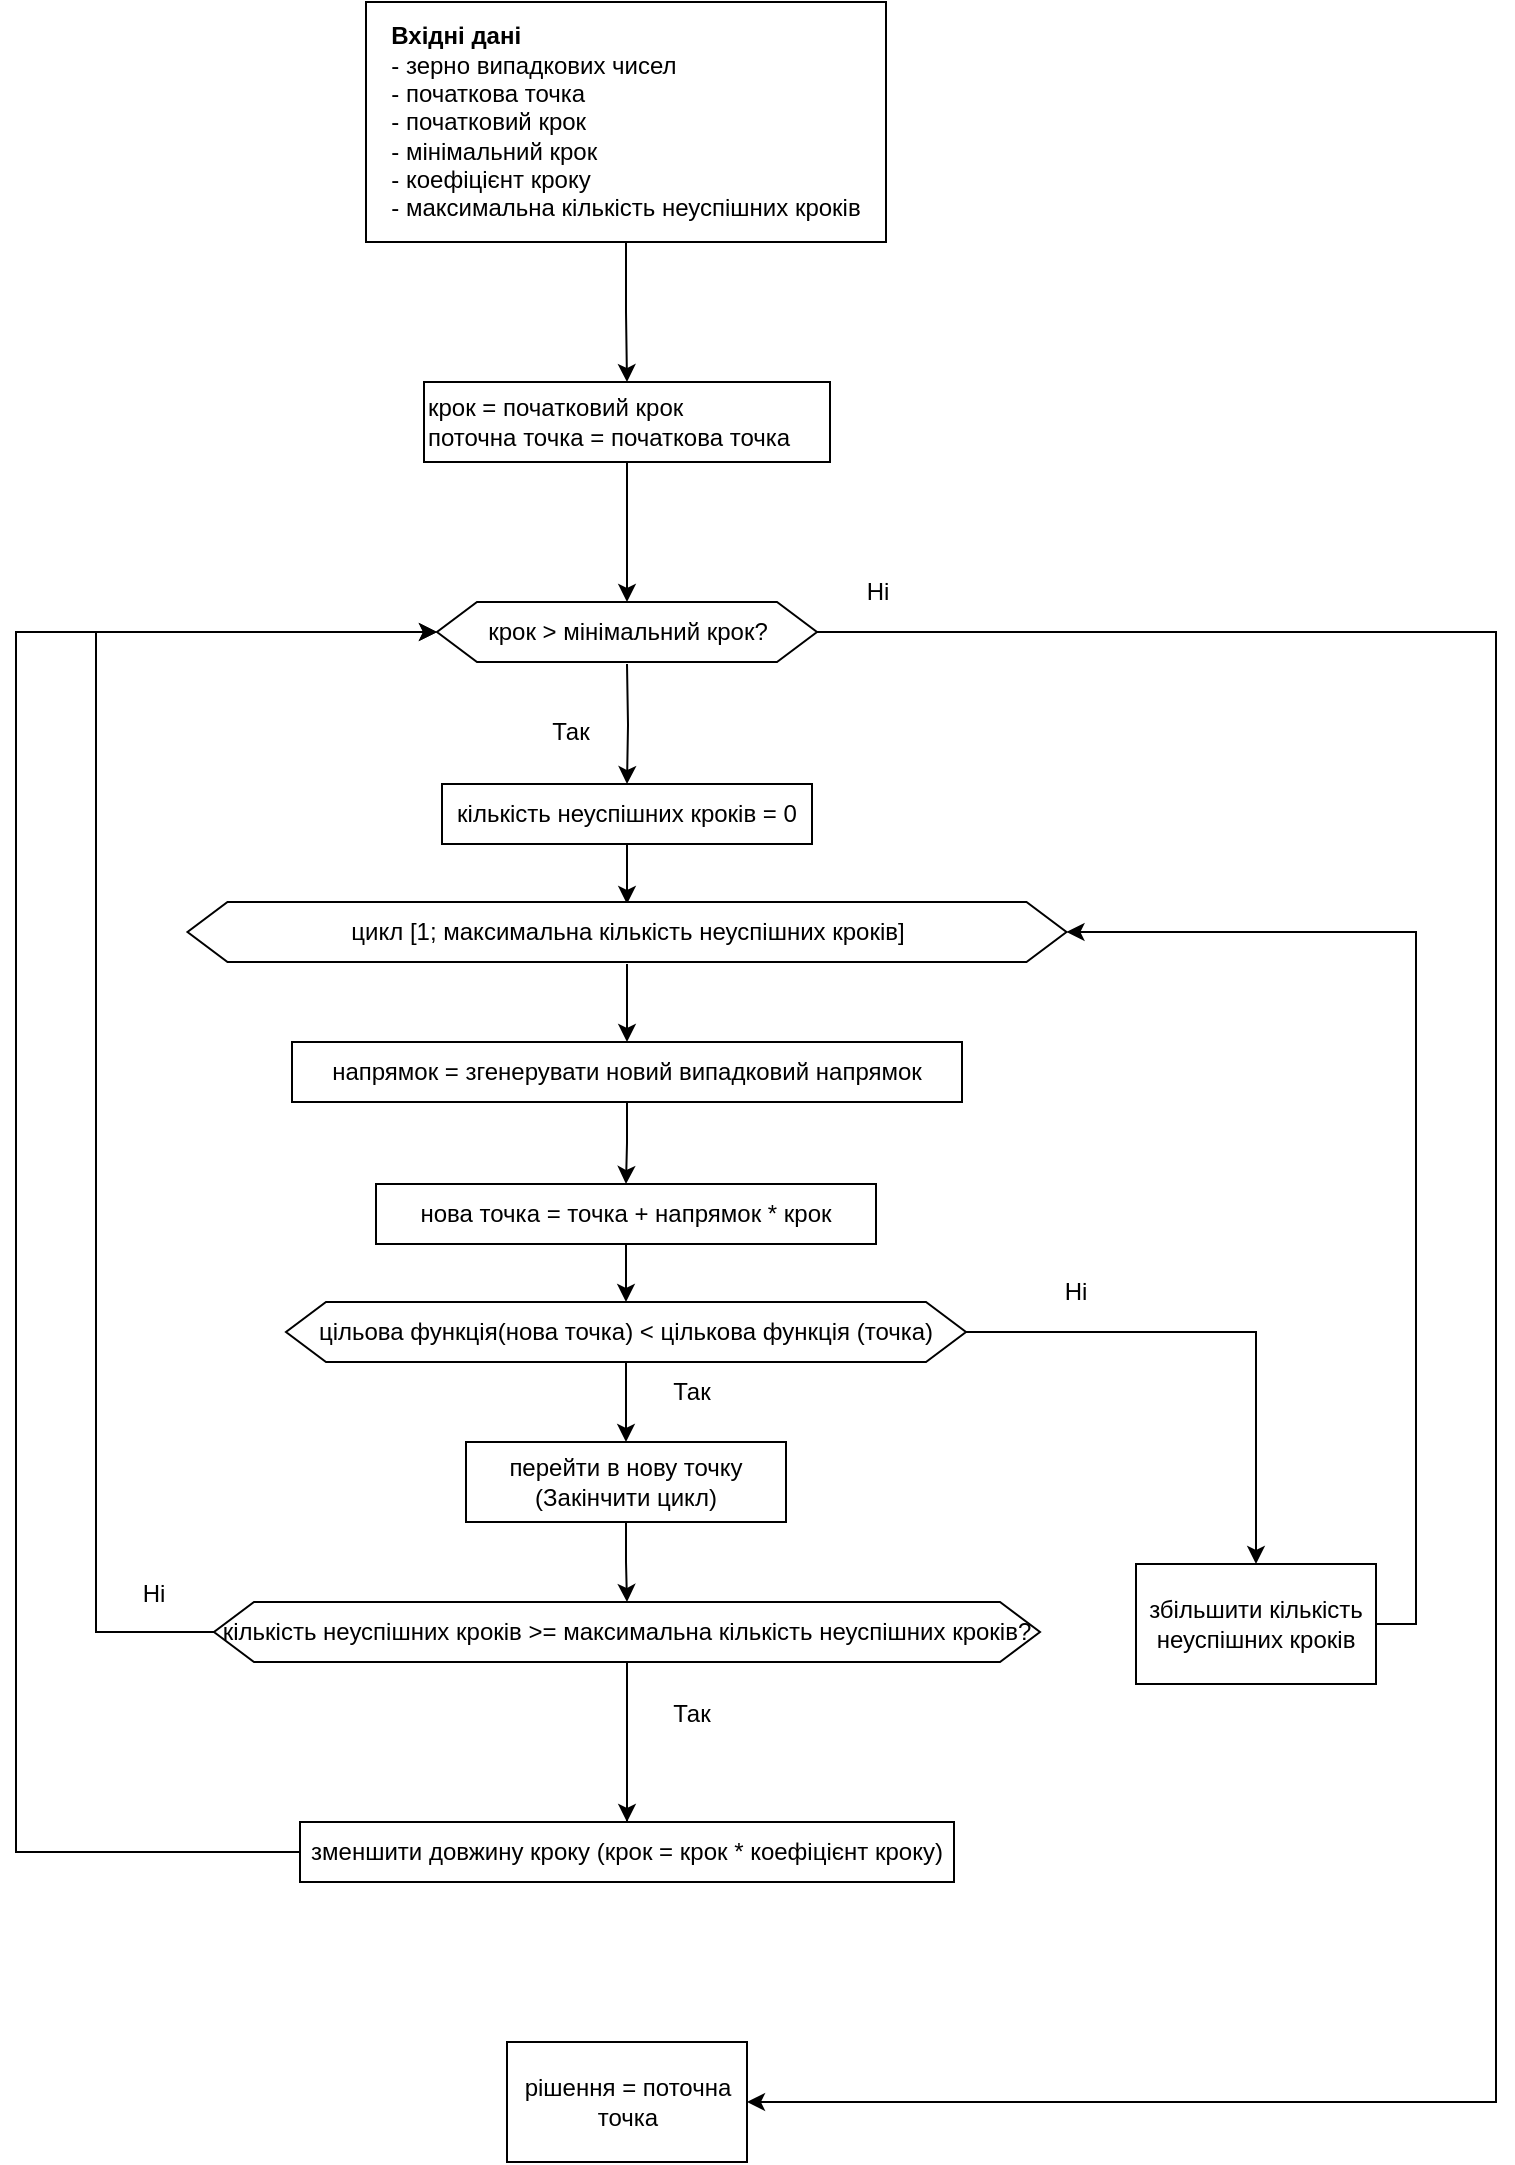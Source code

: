 <mxfile version="24.1.0" type="device">
  <diagram name="Page-1" id="0YkARrzy4RNxJrFN4fDl">
    <mxGraphModel dx="2049" dy="1366" grid="1" gridSize="10" guides="1" tooltips="1" connect="1" arrows="1" fold="1" page="1" pageScale="1" pageWidth="850" pageHeight="1100" math="0" shadow="0">
      <root>
        <mxCell id="0" />
        <mxCell id="1" parent="0" />
        <mxCell id="TXyrhDU9unYw_XG4w-Cs-4" style="edgeStyle=orthogonalEdgeStyle;rounded=0;orthogonalLoop=1;jettySize=auto;html=1;entryX=0.5;entryY=0;entryDx=0;entryDy=0;" edge="1" parent="1" source="TXyrhDU9unYw_XG4w-Cs-2" target="TXyrhDU9unYw_XG4w-Cs-3">
          <mxGeometry relative="1" as="geometry" />
        </mxCell>
        <mxCell id="TXyrhDU9unYw_XG4w-Cs-2" value="&lt;div style=&quot;text-align: justify;&quot;&gt;&lt;span style=&quot;background-color: initial;&quot;&gt;&lt;b&gt;Вхідні дані&lt;/b&gt;&lt;/span&gt;&lt;/div&gt;&lt;div style=&quot;text-align: justify;&quot;&gt;&lt;span style=&quot;background-color: initial;&quot;&gt;- зерно випадкових чисел&lt;/span&gt;&lt;/div&gt;&lt;div style=&quot;text-align: justify;&quot;&gt;- початкова точка&lt;/div&gt;&lt;div style=&quot;text-align: justify;&quot;&gt;- початковий крок&amp;nbsp;&lt;/div&gt;&lt;div style=&quot;text-align: justify;&quot;&gt;- мінімальний крок&lt;/div&gt;&lt;div style=&quot;text-align: justify;&quot;&gt;- коефіцієнт кроку&lt;/div&gt;&lt;div style=&quot;text-align: justify;&quot;&gt;- максимальна кількість неуспішних кроків&lt;/div&gt;" style="rounded=0;whiteSpace=wrap;html=1;" vertex="1" parent="1">
          <mxGeometry x="230" y="40" width="260" height="120" as="geometry" />
        </mxCell>
        <mxCell id="TXyrhDU9unYw_XG4w-Cs-6" style="edgeStyle=orthogonalEdgeStyle;rounded=0;orthogonalLoop=1;jettySize=auto;html=1;entryX=0.5;entryY=0;entryDx=0;entryDy=0;" edge="1" parent="1" source="TXyrhDU9unYw_XG4w-Cs-3">
          <mxGeometry relative="1" as="geometry">
            <mxPoint x="360.5" y="340" as="targetPoint" />
          </mxGeometry>
        </mxCell>
        <mxCell id="TXyrhDU9unYw_XG4w-Cs-3" value="&lt;blockquote style=&quot;margin: 0 0 0 40px; border: none; padding: 0px;&quot;&gt;&lt;/blockquote&gt;&lt;span style=&quot;background-color: initial;&quot;&gt;&lt;div style=&quot;&quot;&gt;&lt;span style=&quot;background-color: initial;&quot;&gt;крок = початковий крок&lt;/span&gt;&lt;/div&gt;&lt;/span&gt;&lt;div style=&quot;&quot;&gt;поточна точка = початкова точка&lt;/div&gt;" style="rounded=0;whiteSpace=wrap;html=1;align=left;" vertex="1" parent="1">
          <mxGeometry x="259" y="230" width="203" height="40" as="geometry" />
        </mxCell>
        <mxCell id="TXyrhDU9unYw_XG4w-Cs-10" style="edgeStyle=orthogonalEdgeStyle;rounded=0;orthogonalLoop=1;jettySize=auto;html=1;entryX=0.5;entryY=0;entryDx=0;entryDy=0;" edge="1" parent="1" target="TXyrhDU9unYw_XG4w-Cs-9">
          <mxGeometry relative="1" as="geometry">
            <mxPoint x="360.5" y="371" as="sourcePoint" />
          </mxGeometry>
        </mxCell>
        <mxCell id="TXyrhDU9unYw_XG4w-Cs-31" style="edgeStyle=orthogonalEdgeStyle;rounded=0;orthogonalLoop=1;jettySize=auto;html=1;" edge="1" parent="1" source="TXyrhDU9unYw_XG4w-Cs-9">
          <mxGeometry relative="1" as="geometry">
            <mxPoint x="360.5" y="491" as="targetPoint" />
          </mxGeometry>
        </mxCell>
        <mxCell id="TXyrhDU9unYw_XG4w-Cs-9" value="кількість неуспішних кроків = 0" style="rounded=0;whiteSpace=wrap;html=1;" vertex="1" parent="1">
          <mxGeometry x="268" y="431" width="185" height="30" as="geometry" />
        </mxCell>
        <mxCell id="TXyrhDU9unYw_XG4w-Cs-11" value="Так" style="text;html=1;align=center;verticalAlign=middle;whiteSpace=wrap;rounded=0;" vertex="1" parent="1">
          <mxGeometry x="315" y="390" width="35" height="30" as="geometry" />
        </mxCell>
        <mxCell id="TXyrhDU9unYw_XG4w-Cs-17" style="edgeStyle=orthogonalEdgeStyle;rounded=0;orthogonalLoop=1;jettySize=auto;html=1;entryX=0.5;entryY=0;entryDx=0;entryDy=0;" edge="1" parent="1" source="TXyrhDU9unYw_XG4w-Cs-14" target="TXyrhDU9unYw_XG4w-Cs-16">
          <mxGeometry relative="1" as="geometry" />
        </mxCell>
        <mxCell id="TXyrhDU9unYw_XG4w-Cs-14" value="напрямок = згенерувати новий випадковий напрямок" style="rounded=0;whiteSpace=wrap;html=1;" vertex="1" parent="1">
          <mxGeometry x="193" y="560" width="335" height="30" as="geometry" />
        </mxCell>
        <mxCell id="TXyrhDU9unYw_XG4w-Cs-49" style="edgeStyle=orthogonalEdgeStyle;rounded=0;orthogonalLoop=1;jettySize=auto;html=1;entryX=0.5;entryY=0;entryDx=0;entryDy=0;" edge="1" parent="1" source="TXyrhDU9unYw_XG4w-Cs-16" target="TXyrhDU9unYw_XG4w-Cs-48">
          <mxGeometry relative="1" as="geometry" />
        </mxCell>
        <mxCell id="TXyrhDU9unYw_XG4w-Cs-16" value="нова точка = точка + напрямок * крок" style="rounded=0;whiteSpace=wrap;html=1;" vertex="1" parent="1">
          <mxGeometry x="235" y="631" width="250" height="30" as="geometry" />
        </mxCell>
        <mxCell id="TXyrhDU9unYw_XG4w-Cs-22" style="edgeStyle=orthogonalEdgeStyle;rounded=0;orthogonalLoop=1;jettySize=auto;html=1;entryX=0.5;entryY=0;entryDx=0;entryDy=0;exitX=1;exitY=0.5;exitDx=0;exitDy=0;" edge="1" parent="1" source="TXyrhDU9unYw_XG4w-Cs-48" target="TXyrhDU9unYw_XG4w-Cs-21">
          <mxGeometry relative="1" as="geometry">
            <mxPoint x="593" y="741" as="sourcePoint" />
          </mxGeometry>
        </mxCell>
        <mxCell id="TXyrhDU9unYw_XG4w-Cs-36" style="edgeStyle=orthogonalEdgeStyle;rounded=0;orthogonalLoop=1;jettySize=auto;html=1;entryX=1;entryY=0.5;entryDx=0;entryDy=0;" edge="1" parent="1" source="TXyrhDU9unYw_XG4w-Cs-21" target="TXyrhDU9unYw_XG4w-Cs-35">
          <mxGeometry relative="1" as="geometry">
            <Array as="points">
              <mxPoint x="755" y="851" />
              <mxPoint x="755" y="505" />
            </Array>
          </mxGeometry>
        </mxCell>
        <mxCell id="TXyrhDU9unYw_XG4w-Cs-21" value="збільшити кількість неуспішних кроків" style="rounded=0;whiteSpace=wrap;html=1;" vertex="1" parent="1">
          <mxGeometry x="615" y="821" width="120" height="60" as="geometry" />
        </mxCell>
        <mxCell id="TXyrhDU9unYw_XG4w-Cs-23" value="Ні" style="text;html=1;align=center;verticalAlign=middle;whiteSpace=wrap;rounded=0;" vertex="1" parent="1">
          <mxGeometry x="555" y="670" width="60" height="30" as="geometry" />
        </mxCell>
        <mxCell id="TXyrhDU9unYw_XG4w-Cs-52" style="edgeStyle=orthogonalEdgeStyle;rounded=0;orthogonalLoop=1;jettySize=auto;html=1;entryX=0.5;entryY=0;entryDx=0;entryDy=0;" edge="1" parent="1" source="TXyrhDU9unYw_XG4w-Cs-26" target="TXyrhDU9unYw_XG4w-Cs-37">
          <mxGeometry relative="1" as="geometry" />
        </mxCell>
        <mxCell id="TXyrhDU9unYw_XG4w-Cs-26" value="перейти в нову точку&lt;div&gt;(Закінчити цикл)&lt;/div&gt;" style="rounded=0;whiteSpace=wrap;html=1;" vertex="1" parent="1">
          <mxGeometry x="280" y="760" width="160" height="40" as="geometry" />
        </mxCell>
        <mxCell id="TXyrhDU9unYw_XG4w-Cs-28" value="Так" style="text;html=1;align=center;verticalAlign=middle;whiteSpace=wrap;rounded=0;" vertex="1" parent="1">
          <mxGeometry x="362.5" y="720" width="60" height="30" as="geometry" />
        </mxCell>
        <mxCell id="TXyrhDU9unYw_XG4w-Cs-32" style="edgeStyle=orthogonalEdgeStyle;rounded=0;orthogonalLoop=1;jettySize=auto;html=1;entryX=0.5;entryY=0;entryDx=0;entryDy=0;" edge="1" parent="1" target="TXyrhDU9unYw_XG4w-Cs-14">
          <mxGeometry relative="1" as="geometry">
            <mxPoint x="360.5" y="521" as="sourcePoint" />
          </mxGeometry>
        </mxCell>
        <mxCell id="TXyrhDU9unYw_XG4w-Cs-59" style="edgeStyle=orthogonalEdgeStyle;rounded=0;orthogonalLoop=1;jettySize=auto;html=1;entryX=1;entryY=0.5;entryDx=0;entryDy=0;" edge="1" parent="1" source="TXyrhDU9unYw_XG4w-Cs-34" target="TXyrhDU9unYw_XG4w-Cs-57">
          <mxGeometry relative="1" as="geometry">
            <Array as="points">
              <mxPoint x="795" y="355" />
              <mxPoint x="795" y="1090" />
            </Array>
          </mxGeometry>
        </mxCell>
        <mxCell id="TXyrhDU9unYw_XG4w-Cs-34" value="крок &amp;gt; мінімальний крок?" style="shape=hexagon;perimeter=hexagonPerimeter2;whiteSpace=wrap;html=1;fixedSize=1;" vertex="1" parent="1">
          <mxGeometry x="265.5" y="340" width="190" height="30" as="geometry" />
        </mxCell>
        <mxCell id="TXyrhDU9unYw_XG4w-Cs-35" value="цикл [1; максимальна кількість неуспішних кроків]" style="shape=hexagon;perimeter=hexagonPerimeter2;whiteSpace=wrap;html=1;fixedSize=1;" vertex="1" parent="1">
          <mxGeometry x="140.75" y="490" width="439.5" height="30" as="geometry" />
        </mxCell>
        <mxCell id="TXyrhDU9unYw_XG4w-Cs-39" style="edgeStyle=orthogonalEdgeStyle;rounded=0;orthogonalLoop=1;jettySize=auto;html=1;entryX=0;entryY=0.5;entryDx=0;entryDy=0;" edge="1" parent="1" source="TXyrhDU9unYw_XG4w-Cs-37" target="TXyrhDU9unYw_XG4w-Cs-34">
          <mxGeometry relative="1" as="geometry">
            <Array as="points">
              <mxPoint x="361" y="965" />
              <mxPoint x="55" y="965" />
              <mxPoint x="55" y="355" />
            </Array>
          </mxGeometry>
        </mxCell>
        <mxCell id="TXyrhDU9unYw_XG4w-Cs-42" style="edgeStyle=orthogonalEdgeStyle;rounded=0;orthogonalLoop=1;jettySize=auto;html=1;entryX=0.5;entryY=0;entryDx=0;entryDy=0;" edge="1" parent="1" source="TXyrhDU9unYw_XG4w-Cs-37" target="TXyrhDU9unYw_XG4w-Cs-41">
          <mxGeometry relative="1" as="geometry" />
        </mxCell>
        <mxCell id="TXyrhDU9unYw_XG4w-Cs-53" style="edgeStyle=orthogonalEdgeStyle;rounded=0;orthogonalLoop=1;jettySize=auto;html=1;entryX=0;entryY=0.5;entryDx=0;entryDy=0;" edge="1" parent="1" source="TXyrhDU9unYw_XG4w-Cs-37" target="TXyrhDU9unYw_XG4w-Cs-34">
          <mxGeometry relative="1" as="geometry">
            <Array as="points">
              <mxPoint x="95" y="855" />
              <mxPoint x="95" y="355" />
            </Array>
          </mxGeometry>
        </mxCell>
        <mxCell id="TXyrhDU9unYw_XG4w-Cs-37" value="кількість неуспішних кроків &amp;gt;= максимальна кількість неуспішних кроків?" style="shape=hexagon;perimeter=hexagonPerimeter2;whiteSpace=wrap;html=1;fixedSize=1;" vertex="1" parent="1">
          <mxGeometry x="154" y="840" width="413" height="30" as="geometry" />
        </mxCell>
        <mxCell id="TXyrhDU9unYw_XG4w-Cs-41" value="зменшити довжину кроку (крок = крок * коефіцієнт кроку)" style="rounded=0;whiteSpace=wrap;html=1;" vertex="1" parent="1">
          <mxGeometry x="197" y="950" width="327" height="30" as="geometry" />
        </mxCell>
        <mxCell id="TXyrhDU9unYw_XG4w-Cs-51" style="edgeStyle=orthogonalEdgeStyle;rounded=0;orthogonalLoop=1;jettySize=auto;html=1;" edge="1" parent="1" source="TXyrhDU9unYw_XG4w-Cs-48" target="TXyrhDU9unYw_XG4w-Cs-26">
          <mxGeometry relative="1" as="geometry" />
        </mxCell>
        <mxCell id="TXyrhDU9unYw_XG4w-Cs-48" value="цільова функція(нова точка) &amp;lt; цількова функція (точка)" style="shape=hexagon;perimeter=hexagonPerimeter2;whiteSpace=wrap;html=1;fixedSize=1;" vertex="1" parent="1">
          <mxGeometry x="190" y="690" width="340" height="30" as="geometry" />
        </mxCell>
        <mxCell id="TXyrhDU9unYw_XG4w-Cs-54" value="Ні" style="text;html=1;align=center;verticalAlign=middle;whiteSpace=wrap;rounded=0;" vertex="1" parent="1">
          <mxGeometry x="94" y="821" width="60" height="30" as="geometry" />
        </mxCell>
        <mxCell id="TXyrhDU9unYw_XG4w-Cs-56" value="Так" style="text;html=1;align=center;verticalAlign=middle;whiteSpace=wrap;rounded=0;" vertex="1" parent="1">
          <mxGeometry x="362.5" y="881" width="60" height="30" as="geometry" />
        </mxCell>
        <mxCell id="TXyrhDU9unYw_XG4w-Cs-57" value="рішення = поточна точка" style="rounded=0;whiteSpace=wrap;html=1;" vertex="1" parent="1">
          <mxGeometry x="300.5" y="1060" width="120" height="60" as="geometry" />
        </mxCell>
        <mxCell id="TXyrhDU9unYw_XG4w-Cs-60" value="Ні" style="text;html=1;align=center;verticalAlign=middle;whiteSpace=wrap;rounded=0;" vertex="1" parent="1">
          <mxGeometry x="455.5" y="320" width="60" height="30" as="geometry" />
        </mxCell>
      </root>
    </mxGraphModel>
  </diagram>
</mxfile>

